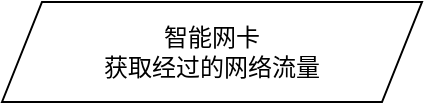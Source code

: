 <mxfile version="21.3.6" type="github">
  <diagram name="第 1 页" id="0sPfJmM-CKxDsM3ebURr">
    <mxGraphModel dx="1386" dy="756" grid="1" gridSize="10" guides="1" tooltips="1" connect="1" arrows="1" fold="1" page="1" pageScale="1" pageWidth="827" pageHeight="1169" math="0" shadow="0">
      <root>
        <mxCell id="0" />
        <mxCell id="1" parent="0" />
        <mxCell id="CVi614OOyyPlf-t0QG2a-1" value="智能网卡&lt;br&gt;获取经过的网络流量" style="shape=parallelogram;perimeter=parallelogramPerimeter;whiteSpace=wrap;html=1;fixedSize=1;" vertex="1" parent="1">
          <mxGeometry x="280" y="160" width="210" height="50" as="geometry" />
        </mxCell>
      </root>
    </mxGraphModel>
  </diagram>
</mxfile>
